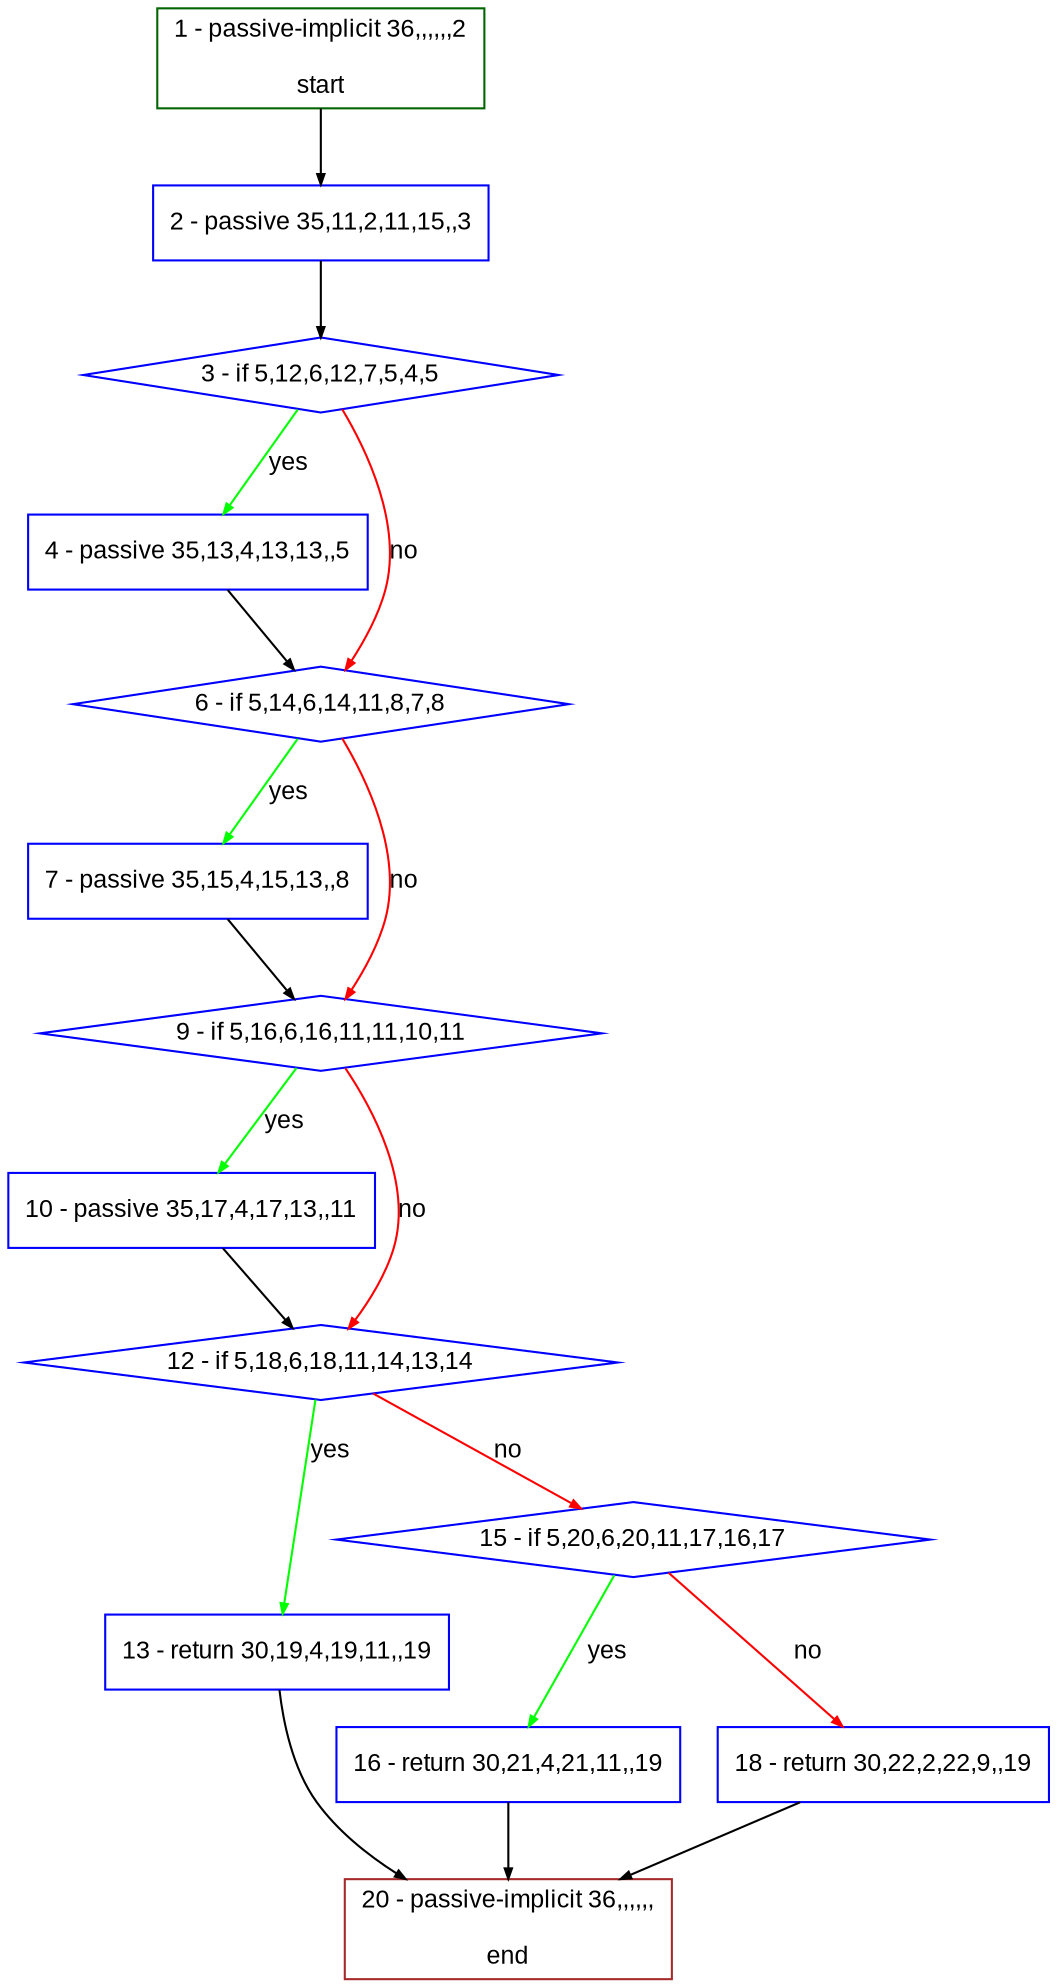 digraph "" {
  graph [bgcolor="white", fillcolor="#FFFFCC", pack="true", packmode="clust", fontname="Arial", label="", fontsize="12", compound="true", style="rounded,filled"];
  node [node_initialized="no", fillcolor="white", fontname="Arial", label="", color="grey", fontsize="12", fixedsize="false", compound="true", shape="rectangle", style="filled"];
  edge [arrowtail="none", lhead="", fontcolor="black", fontname="Arial", label="", color="black", fontsize="12", arrowhead="normal", arrowsize="0.5", compound="true", ltail="", dir="forward"];
  __N1 [fillcolor="#ffffff", label="2 - passive 35,11,2,11,15,,3", color="#0000ff", shape="box", style="filled"];
  __N2 [fillcolor="#ffffff", label="1 - passive-implicit 36,,,,,,2\n\nstart", color="#006400", shape="box", style="filled"];
  __N3 [fillcolor="#ffffff", label="3 - if 5,12,6,12,7,5,4,5", color="#0000ff", shape="diamond", style="filled"];
  __N4 [fillcolor="#ffffff", label="4 - passive 35,13,4,13,13,,5", color="#0000ff", shape="box", style="filled"];
  __N5 [fillcolor="#ffffff", label="6 - if 5,14,6,14,11,8,7,8", color="#0000ff", shape="diamond", style="filled"];
  __N6 [fillcolor="#ffffff", label="7 - passive 35,15,4,15,13,,8", color="#0000ff", shape="box", style="filled"];
  __N7 [fillcolor="#ffffff", label="9 - if 5,16,6,16,11,11,10,11", color="#0000ff", shape="diamond", style="filled"];
  __N8 [fillcolor="#ffffff", label="10 - passive 35,17,4,17,13,,11", color="#0000ff", shape="box", style="filled"];
  __N9 [fillcolor="#ffffff", label="12 - if 5,18,6,18,11,14,13,14", color="#0000ff", shape="diamond", style="filled"];
  __N10 [fillcolor="#ffffff", label="13 - return 30,19,4,19,11,,19", color="#0000ff", shape="box", style="filled"];
  __N11 [fillcolor="#ffffff", label="15 - if 5,20,6,20,11,17,16,17", color="#0000ff", shape="diamond", style="filled"];
  __N12 [fillcolor="#ffffff", label="20 - passive-implicit 36,,,,,,\n\nend", color="#a52a2a", shape="box", style="filled"];
  __N13 [fillcolor="#ffffff", label="16 - return 30,21,4,21,11,,19", color="#0000ff", shape="box", style="filled"];
  __N14 [fillcolor="#ffffff", label="18 - return 30,22,2,22,9,,19", color="#0000ff", shape="box", style="filled"];
  __N2 -> __N1 [arrowtail="none", color="#000000", label="", arrowhead="normal", dir="forward"];
  __N1 -> __N3 [arrowtail="none", color="#000000", label="", arrowhead="normal", dir="forward"];
  __N3 -> __N4 [arrowtail="none", color="#00ff00", label="yes", arrowhead="normal", dir="forward"];
  __N3 -> __N5 [arrowtail="none", color="#ff0000", label="no", arrowhead="normal", dir="forward"];
  __N4 -> __N5 [arrowtail="none", color="#000000", label="", arrowhead="normal", dir="forward"];
  __N5 -> __N6 [arrowtail="none", color="#00ff00", label="yes", arrowhead="normal", dir="forward"];
  __N5 -> __N7 [arrowtail="none", color="#ff0000", label="no", arrowhead="normal", dir="forward"];
  __N6 -> __N7 [arrowtail="none", color="#000000", label="", arrowhead="normal", dir="forward"];
  __N7 -> __N8 [arrowtail="none", color="#00ff00", label="yes", arrowhead="normal", dir="forward"];
  __N7 -> __N9 [arrowtail="none", color="#ff0000", label="no", arrowhead="normal", dir="forward"];
  __N8 -> __N9 [arrowtail="none", color="#000000", label="", arrowhead="normal", dir="forward"];
  __N9 -> __N10 [arrowtail="none", color="#00ff00", label="yes", arrowhead="normal", dir="forward"];
  __N9 -> __N11 [arrowtail="none", color="#ff0000", label="no", arrowhead="normal", dir="forward"];
  __N10 -> __N12 [arrowtail="none", color="#000000", label="", arrowhead="normal", dir="forward"];
  __N11 -> __N13 [arrowtail="none", color="#00ff00", label="yes", arrowhead="normal", dir="forward"];
  __N11 -> __N14 [arrowtail="none", color="#ff0000", label="no", arrowhead="normal", dir="forward"];
  __N13 -> __N12 [arrowtail="none", color="#000000", label="", arrowhead="normal", dir="forward"];
  __N14 -> __N12 [arrowtail="none", color="#000000", label="", arrowhead="normal", dir="forward"];
}
